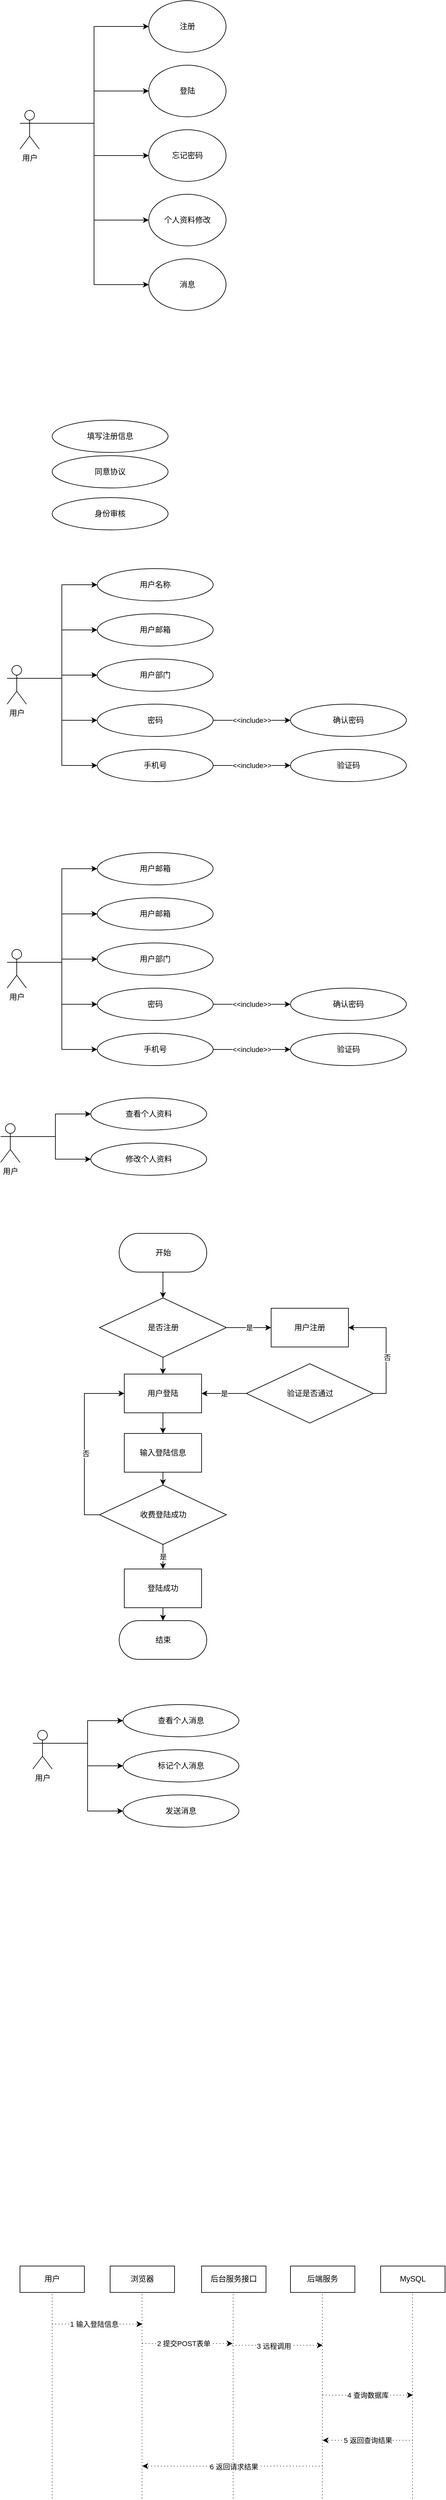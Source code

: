 <mxfile version="14.9.5" type="github">
  <diagram id="CorUk7HUXJxeiM6xlHDV" name="Page-1">
    <mxGraphModel dx="1422" dy="772" grid="1" gridSize="10" guides="1" tooltips="1" connect="1" arrows="1" fold="1" page="1" pageScale="1" pageWidth="827" pageHeight="1169" math="0" shadow="0">
      <root>
        <mxCell id="0" />
        <mxCell id="1" parent="0" />
        <mxCell id="OTtNzMurKzjWnPa9QM11-7" style="edgeStyle=orthogonalEdgeStyle;rounded=0;orthogonalLoop=1;jettySize=auto;html=1;exitX=1;exitY=0.333;exitDx=0;exitDy=0;exitPerimeter=0;entryX=0;entryY=0.5;entryDx=0;entryDy=0;" parent="1" source="OTtNzMurKzjWnPa9QM11-1" target="OTtNzMurKzjWnPa9QM11-2" edge="1">
          <mxGeometry relative="1" as="geometry" />
        </mxCell>
        <mxCell id="OTtNzMurKzjWnPa9QM11-8" style="edgeStyle=orthogonalEdgeStyle;rounded=0;orthogonalLoop=1;jettySize=auto;html=1;exitX=1;exitY=0.333;exitDx=0;exitDy=0;exitPerimeter=0;entryX=0;entryY=0.5;entryDx=0;entryDy=0;" parent="1" source="OTtNzMurKzjWnPa9QM11-1" target="OTtNzMurKzjWnPa9QM11-3" edge="1">
          <mxGeometry relative="1" as="geometry" />
        </mxCell>
        <mxCell id="OTtNzMurKzjWnPa9QM11-9" style="edgeStyle=orthogonalEdgeStyle;rounded=0;orthogonalLoop=1;jettySize=auto;html=1;exitX=1;exitY=0.333;exitDx=0;exitDy=0;exitPerimeter=0;entryX=0;entryY=0.5;entryDx=0;entryDy=0;" parent="1" source="OTtNzMurKzjWnPa9QM11-1" target="OTtNzMurKzjWnPa9QM11-4" edge="1">
          <mxGeometry relative="1" as="geometry" />
        </mxCell>
        <mxCell id="OTtNzMurKzjWnPa9QM11-11" style="edgeStyle=orthogonalEdgeStyle;rounded=0;orthogonalLoop=1;jettySize=auto;html=1;exitX=1;exitY=0.333;exitDx=0;exitDy=0;exitPerimeter=0;entryX=0;entryY=0.5;entryDx=0;entryDy=0;" parent="1" source="OTtNzMurKzjWnPa9QM11-1" target="OTtNzMurKzjWnPa9QM11-5" edge="1">
          <mxGeometry relative="1" as="geometry" />
        </mxCell>
        <mxCell id="Vjkjc_S4CCkmekgS_joY-2" style="edgeStyle=orthogonalEdgeStyle;rounded=0;orthogonalLoop=1;jettySize=auto;html=1;exitX=1;exitY=0.333;exitDx=0;exitDy=0;exitPerimeter=0;entryX=0;entryY=0.5;entryDx=0;entryDy=0;" parent="1" source="OTtNzMurKzjWnPa9QM11-1" target="Vjkjc_S4CCkmekgS_joY-1" edge="1">
          <mxGeometry relative="1" as="geometry" />
        </mxCell>
        <mxCell id="OTtNzMurKzjWnPa9QM11-1" value="用户" style="shape=umlActor;verticalLabelPosition=bottom;verticalAlign=top;html=1;outlineConnect=0;" parent="1" vertex="1">
          <mxGeometry x="80" y="380" width="30" height="60" as="geometry" />
        </mxCell>
        <mxCell id="OTtNzMurKzjWnPa9QM11-2" value="注册" style="ellipse;whiteSpace=wrap;html=1;" parent="1" vertex="1">
          <mxGeometry x="280" y="210" width="120" height="80" as="geometry" />
        </mxCell>
        <mxCell id="OTtNzMurKzjWnPa9QM11-3" value="登陆" style="ellipse;whiteSpace=wrap;html=1;" parent="1" vertex="1">
          <mxGeometry x="280" y="310" width="120" height="80" as="geometry" />
        </mxCell>
        <mxCell id="OTtNzMurKzjWnPa9QM11-4" value="忘记密码" style="ellipse;whiteSpace=wrap;html=1;" parent="1" vertex="1">
          <mxGeometry x="280" y="410" width="120" height="80" as="geometry" />
        </mxCell>
        <mxCell id="OTtNzMurKzjWnPa9QM11-5" value="个人资料修改" style="ellipse;whiteSpace=wrap;html=1;" parent="1" vertex="1">
          <mxGeometry x="280" y="510" width="120" height="80" as="geometry" />
        </mxCell>
        <mxCell id="OTtNzMurKzjWnPa9QM11-40" style="edgeStyle=orthogonalEdgeStyle;rounded=0;orthogonalLoop=1;jettySize=auto;html=1;exitX=1;exitY=0.333;exitDx=0;exitDy=0;exitPerimeter=0;entryX=0;entryY=0.5;entryDx=0;entryDy=0;" parent="1" source="OTtNzMurKzjWnPa9QM11-22" target="OTtNzMurKzjWnPa9QM11-31" edge="1">
          <mxGeometry relative="1" as="geometry" />
        </mxCell>
        <mxCell id="OTtNzMurKzjWnPa9QM11-41" style="edgeStyle=orthogonalEdgeStyle;rounded=0;orthogonalLoop=1;jettySize=auto;html=1;exitX=1;exitY=0.333;exitDx=0;exitDy=0;exitPerimeter=0;entryX=0;entryY=0.5;entryDx=0;entryDy=0;" parent="1" source="OTtNzMurKzjWnPa9QM11-22" target="OTtNzMurKzjWnPa9QM11-32" edge="1">
          <mxGeometry relative="1" as="geometry" />
        </mxCell>
        <mxCell id="OTtNzMurKzjWnPa9QM11-42" style="edgeStyle=orthogonalEdgeStyle;rounded=0;orthogonalLoop=1;jettySize=auto;html=1;exitX=1;exitY=0.333;exitDx=0;exitDy=0;exitPerimeter=0;entryX=0;entryY=0.5;entryDx=0;entryDy=0;" parent="1" source="OTtNzMurKzjWnPa9QM11-22" target="OTtNzMurKzjWnPa9QM11-33" edge="1">
          <mxGeometry relative="1" as="geometry" />
        </mxCell>
        <mxCell id="OTtNzMurKzjWnPa9QM11-43" style="edgeStyle=orthogonalEdgeStyle;rounded=0;orthogonalLoop=1;jettySize=auto;html=1;exitX=1;exitY=0.333;exitDx=0;exitDy=0;exitPerimeter=0;entryX=0;entryY=0.5;entryDx=0;entryDy=0;" parent="1" source="OTtNzMurKzjWnPa9QM11-22" target="OTtNzMurKzjWnPa9QM11-36" edge="1">
          <mxGeometry relative="1" as="geometry" />
        </mxCell>
        <mxCell id="OTtNzMurKzjWnPa9QM11-44" style="edgeStyle=orthogonalEdgeStyle;rounded=0;orthogonalLoop=1;jettySize=auto;html=1;exitX=1;exitY=0.333;exitDx=0;exitDy=0;exitPerimeter=0;entryX=0;entryY=0.5;entryDx=0;entryDy=0;" parent="1" source="OTtNzMurKzjWnPa9QM11-22" target="OTtNzMurKzjWnPa9QM11-34" edge="1">
          <mxGeometry relative="1" as="geometry" />
        </mxCell>
        <mxCell id="OTtNzMurKzjWnPa9QM11-22" value="用户" style="shape=umlActor;verticalLabelPosition=bottom;verticalAlign=top;html=1;outlineConnect=0;" parent="1" vertex="1">
          <mxGeometry x="60" y="1240" width="30" height="60" as="geometry" />
        </mxCell>
        <mxCell id="OTtNzMurKzjWnPa9QM11-31" value="用户名称" style="ellipse;whiteSpace=wrap;html=1;" parent="1" vertex="1">
          <mxGeometry x="200" y="1090" width="180" height="50" as="geometry" />
        </mxCell>
        <mxCell id="OTtNzMurKzjWnPa9QM11-32" value="用户邮箱" style="ellipse;whiteSpace=wrap;html=1;" parent="1" vertex="1">
          <mxGeometry x="200" y="1160" width="180" height="50" as="geometry" />
        </mxCell>
        <mxCell id="OTtNzMurKzjWnPa9QM11-33" value="用户部门" style="ellipse;whiteSpace=wrap;html=1;" parent="1" vertex="1">
          <mxGeometry x="200" y="1230" width="180" height="50" as="geometry" />
        </mxCell>
        <mxCell id="OTtNzMurKzjWnPa9QM11-34" value="手机号" style="ellipse;whiteSpace=wrap;html=1;" parent="1" vertex="1">
          <mxGeometry x="200" y="1370" width="180" height="50" as="geometry" />
        </mxCell>
        <mxCell id="OTtNzMurKzjWnPa9QM11-35" value="验证码" style="ellipse;whiteSpace=wrap;html=1;" parent="1" vertex="1">
          <mxGeometry x="500" y="1370" width="180" height="50" as="geometry" />
        </mxCell>
        <mxCell id="OTtNzMurKzjWnPa9QM11-38" value="&amp;lt;&amp;lt;include&amp;gt;&amp;gt;" style="edgeStyle=orthogonalEdgeStyle;rounded=0;orthogonalLoop=1;jettySize=auto;html=1;exitX=1;exitY=0.5;exitDx=0;exitDy=0;entryX=0;entryY=0.5;entryDx=0;entryDy=0;" parent="1" source="OTtNzMurKzjWnPa9QM11-36" target="OTtNzMurKzjWnPa9QM11-37" edge="1">
          <mxGeometry relative="1" as="geometry">
            <Array as="points">
              <mxPoint x="410" y="1325" />
              <mxPoint x="410" y="1325" />
            </Array>
          </mxGeometry>
        </mxCell>
        <mxCell id="OTtNzMurKzjWnPa9QM11-36" value="密码" style="ellipse;whiteSpace=wrap;html=1;" parent="1" vertex="1">
          <mxGeometry x="200" y="1300" width="180" height="50" as="geometry" />
        </mxCell>
        <mxCell id="OTtNzMurKzjWnPa9QM11-37" value="确认密码" style="ellipse;whiteSpace=wrap;html=1;" parent="1" vertex="1">
          <mxGeometry x="500" y="1300" width="180" height="50" as="geometry" />
        </mxCell>
        <mxCell id="OTtNzMurKzjWnPa9QM11-39" value="&amp;lt;&amp;lt;include&amp;gt;&amp;gt;" style="edgeStyle=orthogonalEdgeStyle;rounded=0;orthogonalLoop=1;jettySize=auto;html=1;exitX=1;exitY=0.5;exitDx=0;exitDy=0;entryX=0;entryY=0.5;entryDx=0;entryDy=0;" parent="1" source="OTtNzMurKzjWnPa9QM11-34" target="OTtNzMurKzjWnPa9QM11-35" edge="1">
          <mxGeometry relative="1" as="geometry">
            <mxPoint x="390" y="1335" as="sourcePoint" />
            <mxPoint x="540" y="1335" as="targetPoint" />
            <Array as="points">
              <mxPoint x="490" y="1395" />
              <mxPoint x="490" y="1395" />
            </Array>
          </mxGeometry>
        </mxCell>
        <mxCell id="OTtNzMurKzjWnPa9QM11-45" value="填写注册信息" style="ellipse;whiteSpace=wrap;html=1;" parent="1" vertex="1">
          <mxGeometry x="130" y="860" width="180" height="50" as="geometry" />
        </mxCell>
        <mxCell id="OTtNzMurKzjWnPa9QM11-46" value="同意协议" style="ellipse;whiteSpace=wrap;html=1;" parent="1" vertex="1">
          <mxGeometry x="130" y="915" width="180" height="50" as="geometry" />
        </mxCell>
        <mxCell id="OTtNzMurKzjWnPa9QM11-47" value="身份审核" style="ellipse;whiteSpace=wrap;html=1;" parent="1" vertex="1">
          <mxGeometry x="130" y="980" width="180" height="50" as="geometry" />
        </mxCell>
        <mxCell id="OTtNzMurKzjWnPa9QM11-48" style="edgeStyle=orthogonalEdgeStyle;rounded=0;orthogonalLoop=1;jettySize=auto;html=1;exitX=1;exitY=0.333;exitDx=0;exitDy=0;exitPerimeter=0;entryX=0;entryY=0.5;entryDx=0;entryDy=0;" parent="1" source="OTtNzMurKzjWnPa9QM11-53" target="OTtNzMurKzjWnPa9QM11-54" edge="1">
          <mxGeometry relative="1" as="geometry" />
        </mxCell>
        <mxCell id="OTtNzMurKzjWnPa9QM11-49" style="edgeStyle=orthogonalEdgeStyle;rounded=0;orthogonalLoop=1;jettySize=auto;html=1;exitX=1;exitY=0.333;exitDx=0;exitDy=0;exitPerimeter=0;entryX=0;entryY=0.5;entryDx=0;entryDy=0;" parent="1" source="OTtNzMurKzjWnPa9QM11-53" target="OTtNzMurKzjWnPa9QM11-55" edge="1">
          <mxGeometry relative="1" as="geometry" />
        </mxCell>
        <mxCell id="OTtNzMurKzjWnPa9QM11-50" style="edgeStyle=orthogonalEdgeStyle;rounded=0;orthogonalLoop=1;jettySize=auto;html=1;exitX=1;exitY=0.333;exitDx=0;exitDy=0;exitPerimeter=0;entryX=0;entryY=0.5;entryDx=0;entryDy=0;" parent="1" source="OTtNzMurKzjWnPa9QM11-53" target="OTtNzMurKzjWnPa9QM11-56" edge="1">
          <mxGeometry relative="1" as="geometry" />
        </mxCell>
        <mxCell id="OTtNzMurKzjWnPa9QM11-51" style="edgeStyle=orthogonalEdgeStyle;rounded=0;orthogonalLoop=1;jettySize=auto;html=1;exitX=1;exitY=0.333;exitDx=0;exitDy=0;exitPerimeter=0;entryX=0;entryY=0.5;entryDx=0;entryDy=0;" parent="1" source="OTtNzMurKzjWnPa9QM11-53" target="OTtNzMurKzjWnPa9QM11-60" edge="1">
          <mxGeometry relative="1" as="geometry" />
        </mxCell>
        <mxCell id="OTtNzMurKzjWnPa9QM11-52" style="edgeStyle=orthogonalEdgeStyle;rounded=0;orthogonalLoop=1;jettySize=auto;html=1;exitX=1;exitY=0.333;exitDx=0;exitDy=0;exitPerimeter=0;entryX=0;entryY=0.5;entryDx=0;entryDy=0;" parent="1" source="OTtNzMurKzjWnPa9QM11-53" target="OTtNzMurKzjWnPa9QM11-57" edge="1">
          <mxGeometry relative="1" as="geometry" />
        </mxCell>
        <mxCell id="OTtNzMurKzjWnPa9QM11-53" value="用户" style="shape=umlActor;verticalLabelPosition=bottom;verticalAlign=top;html=1;outlineConnect=0;" parent="1" vertex="1">
          <mxGeometry x="60" y="1680" width="30" height="60" as="geometry" />
        </mxCell>
        <mxCell id="OTtNzMurKzjWnPa9QM11-54" value="用户邮箱" style="ellipse;whiteSpace=wrap;html=1;" parent="1" vertex="1">
          <mxGeometry x="200" y="1530" width="180" height="50" as="geometry" />
        </mxCell>
        <mxCell id="OTtNzMurKzjWnPa9QM11-55" value="用户邮箱" style="ellipse;whiteSpace=wrap;html=1;" parent="1" vertex="1">
          <mxGeometry x="200" y="1600" width="180" height="50" as="geometry" />
        </mxCell>
        <mxCell id="OTtNzMurKzjWnPa9QM11-56" value="用户部门" style="ellipse;whiteSpace=wrap;html=1;" parent="1" vertex="1">
          <mxGeometry x="200" y="1670" width="180" height="50" as="geometry" />
        </mxCell>
        <mxCell id="OTtNzMurKzjWnPa9QM11-57" value="手机号" style="ellipse;whiteSpace=wrap;html=1;" parent="1" vertex="1">
          <mxGeometry x="200" y="1810" width="180" height="50" as="geometry" />
        </mxCell>
        <mxCell id="OTtNzMurKzjWnPa9QM11-58" value="验证码" style="ellipse;whiteSpace=wrap;html=1;" parent="1" vertex="1">
          <mxGeometry x="500" y="1810" width="180" height="50" as="geometry" />
        </mxCell>
        <mxCell id="OTtNzMurKzjWnPa9QM11-59" value="&amp;lt;&amp;lt;include&amp;gt;&amp;gt;" style="edgeStyle=orthogonalEdgeStyle;rounded=0;orthogonalLoop=1;jettySize=auto;html=1;exitX=1;exitY=0.5;exitDx=0;exitDy=0;entryX=0;entryY=0.5;entryDx=0;entryDy=0;" parent="1" source="OTtNzMurKzjWnPa9QM11-60" target="OTtNzMurKzjWnPa9QM11-61" edge="1">
          <mxGeometry relative="1" as="geometry">
            <Array as="points">
              <mxPoint x="410" y="1765" />
              <mxPoint x="410" y="1765" />
            </Array>
          </mxGeometry>
        </mxCell>
        <mxCell id="OTtNzMurKzjWnPa9QM11-60" value="密码" style="ellipse;whiteSpace=wrap;html=1;" parent="1" vertex="1">
          <mxGeometry x="200" y="1740" width="180" height="50" as="geometry" />
        </mxCell>
        <mxCell id="OTtNzMurKzjWnPa9QM11-61" value="确认密码" style="ellipse;whiteSpace=wrap;html=1;" parent="1" vertex="1">
          <mxGeometry x="500" y="1740" width="180" height="50" as="geometry" />
        </mxCell>
        <mxCell id="OTtNzMurKzjWnPa9QM11-62" value="&amp;lt;&amp;lt;include&amp;gt;&amp;gt;" style="edgeStyle=orthogonalEdgeStyle;rounded=0;orthogonalLoop=1;jettySize=auto;html=1;exitX=1;exitY=0.5;exitDx=0;exitDy=0;entryX=0;entryY=0.5;entryDx=0;entryDy=0;" parent="1" source="OTtNzMurKzjWnPa9QM11-57" target="OTtNzMurKzjWnPa9QM11-58" edge="1">
          <mxGeometry relative="1" as="geometry">
            <mxPoint x="390" y="1775" as="sourcePoint" />
            <mxPoint x="540" y="1775" as="targetPoint" />
            <Array as="points">
              <mxPoint x="490" y="1835" />
              <mxPoint x="490" y="1835" />
            </Array>
          </mxGeometry>
        </mxCell>
        <mxCell id="OTtNzMurKzjWnPa9QM11-63" style="edgeStyle=orthogonalEdgeStyle;rounded=0;orthogonalLoop=1;jettySize=auto;html=1;exitX=1;exitY=0.333;exitDx=0;exitDy=0;exitPerimeter=0;entryX=0;entryY=0.5;entryDx=0;entryDy=0;" parent="1" source="OTtNzMurKzjWnPa9QM11-68" target="OTtNzMurKzjWnPa9QM11-69" edge="1">
          <mxGeometry relative="1" as="geometry" />
        </mxCell>
        <mxCell id="OTtNzMurKzjWnPa9QM11-64" style="edgeStyle=orthogonalEdgeStyle;rounded=0;orthogonalLoop=1;jettySize=auto;html=1;exitX=1;exitY=0.333;exitDx=0;exitDy=0;exitPerimeter=0;entryX=0;entryY=0.5;entryDx=0;entryDy=0;" parent="1" source="OTtNzMurKzjWnPa9QM11-68" target="OTtNzMurKzjWnPa9QM11-70" edge="1">
          <mxGeometry relative="1" as="geometry" />
        </mxCell>
        <mxCell id="OTtNzMurKzjWnPa9QM11-68" value="用户" style="shape=umlActor;verticalLabelPosition=bottom;verticalAlign=top;html=1;outlineConnect=0;" parent="1" vertex="1">
          <mxGeometry x="50" y="1950" width="30" height="60" as="geometry" />
        </mxCell>
        <mxCell id="OTtNzMurKzjWnPa9QM11-69" value="查看个人资料" style="ellipse;whiteSpace=wrap;html=1;" parent="1" vertex="1">
          <mxGeometry x="190" y="1910" width="180" height="50" as="geometry" />
        </mxCell>
        <mxCell id="OTtNzMurKzjWnPa9QM11-70" value="修改个人资料" style="ellipse;whiteSpace=wrap;html=1;" parent="1" vertex="1">
          <mxGeometry x="190" y="1980" width="180" height="50" as="geometry" />
        </mxCell>
        <mxCell id="OTtNzMurKzjWnPa9QM11-82" style="edgeStyle=orthogonalEdgeStyle;rounded=0;orthogonalLoop=1;jettySize=auto;html=1;" parent="1" source="OTtNzMurKzjWnPa9QM11-79" target="OTtNzMurKzjWnPa9QM11-81" edge="1">
          <mxGeometry relative="1" as="geometry" />
        </mxCell>
        <mxCell id="OTtNzMurKzjWnPa9QM11-79" value="开始" style="html=1;dashed=0;whitespace=wrap;shape=mxgraph.dfd.start" parent="1" vertex="1">
          <mxGeometry x="234" y="2120" width="136" height="60" as="geometry" />
        </mxCell>
        <mxCell id="OTtNzMurKzjWnPa9QM11-80" value="结束" style="html=1;dashed=0;whitespace=wrap;shape=mxgraph.dfd.start" parent="1" vertex="1">
          <mxGeometry x="234" y="2720" width="136" height="60" as="geometry" />
        </mxCell>
        <mxCell id="OTtNzMurKzjWnPa9QM11-88" value="是" style="edgeStyle=orthogonalEdgeStyle;rounded=0;orthogonalLoop=1;jettySize=auto;html=1;exitX=1;exitY=0.5;exitDx=0;exitDy=0;entryX=0;entryY=0.5;entryDx=0;entryDy=0;" parent="1" source="OTtNzMurKzjWnPa9QM11-81" target="OTtNzMurKzjWnPa9QM11-83" edge="1">
          <mxGeometry relative="1" as="geometry" />
        </mxCell>
        <mxCell id="OTtNzMurKzjWnPa9QM11-90" value="" style="edgeStyle=orthogonalEdgeStyle;rounded=0;orthogonalLoop=1;jettySize=auto;html=1;" parent="1" source="OTtNzMurKzjWnPa9QM11-81" target="OTtNzMurKzjWnPa9QM11-84" edge="1">
          <mxGeometry relative="1" as="geometry" />
        </mxCell>
        <mxCell id="OTtNzMurKzjWnPa9QM11-81" value="是否注册" style="rhombus;whiteSpace=wrap;html=1;" parent="1" vertex="1">
          <mxGeometry x="203.5" y="2220" width="197" height="92" as="geometry" />
        </mxCell>
        <mxCell id="OTtNzMurKzjWnPa9QM11-83" value="用户注册" style="rounded=0;whiteSpace=wrap;html=1;" parent="1" vertex="1">
          <mxGeometry x="470" y="2236" width="120" height="60" as="geometry" />
        </mxCell>
        <mxCell id="OTtNzMurKzjWnPa9QM11-95" style="edgeStyle=orthogonalEdgeStyle;rounded=0;orthogonalLoop=1;jettySize=auto;html=1;entryX=0.5;entryY=0;entryDx=0;entryDy=0;" parent="1" source="OTtNzMurKzjWnPa9QM11-84" target="OTtNzMurKzjWnPa9QM11-91" edge="1">
          <mxGeometry relative="1" as="geometry" />
        </mxCell>
        <mxCell id="OTtNzMurKzjWnPa9QM11-84" value="用户登陆" style="rounded=0;whiteSpace=wrap;html=1;" parent="1" vertex="1">
          <mxGeometry x="242" y="2338" width="120" height="60" as="geometry" />
        </mxCell>
        <mxCell id="OTtNzMurKzjWnPa9QM11-86" style="edgeStyle=orthogonalEdgeStyle;rounded=0;orthogonalLoop=1;jettySize=auto;html=1;exitX=1;exitY=0.5;exitDx=0;exitDy=0;entryX=1;entryY=0.5;entryDx=0;entryDy=0;" parent="1" source="OTtNzMurKzjWnPa9QM11-85" target="OTtNzMurKzjWnPa9QM11-83" edge="1">
          <mxGeometry relative="1" as="geometry" />
        </mxCell>
        <mxCell id="OTtNzMurKzjWnPa9QM11-87" value="否" style="edgeLabel;html=1;align=center;verticalAlign=middle;resizable=0;points=[];" parent="OTtNzMurKzjWnPa9QM11-86" vertex="1" connectable="0">
          <mxGeometry x="0.13" relative="1" as="geometry">
            <mxPoint x="1" y="26" as="offset" />
          </mxGeometry>
        </mxCell>
        <mxCell id="OTtNzMurKzjWnPa9QM11-89" value="是" style="edgeStyle=orthogonalEdgeStyle;rounded=0;orthogonalLoop=1;jettySize=auto;html=1;" parent="1" source="OTtNzMurKzjWnPa9QM11-85" target="OTtNzMurKzjWnPa9QM11-84" edge="1">
          <mxGeometry relative="1" as="geometry" />
        </mxCell>
        <mxCell id="OTtNzMurKzjWnPa9QM11-85" value="验证是否通过" style="rhombus;whiteSpace=wrap;html=1;" parent="1" vertex="1">
          <mxGeometry x="431.5" y="2322" width="197" height="92" as="geometry" />
        </mxCell>
        <mxCell id="OTtNzMurKzjWnPa9QM11-97" value="" style="edgeStyle=orthogonalEdgeStyle;rounded=0;orthogonalLoop=1;jettySize=auto;html=1;" parent="1" source="OTtNzMurKzjWnPa9QM11-91" target="OTtNzMurKzjWnPa9QM11-92" edge="1">
          <mxGeometry relative="1" as="geometry" />
        </mxCell>
        <mxCell id="OTtNzMurKzjWnPa9QM11-91" value="输入登陆信息" style="rounded=0;whiteSpace=wrap;html=1;" parent="1" vertex="1">
          <mxGeometry x="242" y="2430" width="120" height="60" as="geometry" />
        </mxCell>
        <mxCell id="OTtNzMurKzjWnPa9QM11-98" value="是" style="edgeStyle=orthogonalEdgeStyle;rounded=0;orthogonalLoop=1;jettySize=auto;html=1;" parent="1" source="OTtNzMurKzjWnPa9QM11-92" target="OTtNzMurKzjWnPa9QM11-96" edge="1">
          <mxGeometry relative="1" as="geometry" />
        </mxCell>
        <mxCell id="OTtNzMurKzjWnPa9QM11-100" style="edgeStyle=orthogonalEdgeStyle;rounded=0;orthogonalLoop=1;jettySize=auto;html=1;exitX=0;exitY=0.5;exitDx=0;exitDy=0;entryX=0;entryY=0.5;entryDx=0;entryDy=0;" parent="1" source="OTtNzMurKzjWnPa9QM11-92" target="OTtNzMurKzjWnPa9QM11-84" edge="1">
          <mxGeometry relative="1" as="geometry">
            <Array as="points">
              <mxPoint x="180" y="2556" />
              <mxPoint x="180" y="2368" />
            </Array>
          </mxGeometry>
        </mxCell>
        <mxCell id="OTtNzMurKzjWnPa9QM11-101" value="否" style="edgeLabel;html=1;align=center;verticalAlign=middle;resizable=0;points=[];" parent="OTtNzMurKzjWnPa9QM11-100" vertex="1" connectable="0">
          <mxGeometry x="0.088" y="-1" relative="1" as="geometry">
            <mxPoint x="1" y="30" as="offset" />
          </mxGeometry>
        </mxCell>
        <mxCell id="OTtNzMurKzjWnPa9QM11-92" value="收费登陆成功" style="rhombus;whiteSpace=wrap;html=1;" parent="1" vertex="1">
          <mxGeometry x="203.5" y="2510" width="197" height="92" as="geometry" />
        </mxCell>
        <mxCell id="OTtNzMurKzjWnPa9QM11-99" value="" style="edgeStyle=orthogonalEdgeStyle;rounded=0;orthogonalLoop=1;jettySize=auto;html=1;" parent="1" source="OTtNzMurKzjWnPa9QM11-96" target="OTtNzMurKzjWnPa9QM11-80" edge="1">
          <mxGeometry relative="1" as="geometry" />
        </mxCell>
        <mxCell id="OTtNzMurKzjWnPa9QM11-96" value="登陆成功" style="rounded=0;whiteSpace=wrap;html=1;" parent="1" vertex="1">
          <mxGeometry x="242" y="2640" width="120" height="60" as="geometry" />
        </mxCell>
        <mxCell id="Vjkjc_S4CCkmekgS_joY-1" value="消息" style="ellipse;whiteSpace=wrap;html=1;" parent="1" vertex="1">
          <mxGeometry x="280" y="610" width="120" height="80" as="geometry" />
        </mxCell>
        <mxCell id="Vjkjc_S4CCkmekgS_joY-3" style="edgeStyle=orthogonalEdgeStyle;rounded=0;orthogonalLoop=1;jettySize=auto;html=1;exitX=1;exitY=0.333;exitDx=0;exitDy=0;exitPerimeter=0;entryX=0;entryY=0.5;entryDx=0;entryDy=0;" parent="1" source="Vjkjc_S4CCkmekgS_joY-5" target="Vjkjc_S4CCkmekgS_joY-6" edge="1">
          <mxGeometry relative="1" as="geometry" />
        </mxCell>
        <mxCell id="Vjkjc_S4CCkmekgS_joY-4" style="edgeStyle=orthogonalEdgeStyle;rounded=0;orthogonalLoop=1;jettySize=auto;html=1;exitX=1;exitY=0.333;exitDx=0;exitDy=0;exitPerimeter=0;entryX=0;entryY=0.5;entryDx=0;entryDy=0;" parent="1" source="Vjkjc_S4CCkmekgS_joY-5" target="Vjkjc_S4CCkmekgS_joY-7" edge="1">
          <mxGeometry relative="1" as="geometry" />
        </mxCell>
        <mxCell id="Vjkjc_S4CCkmekgS_joY-9" style="edgeStyle=orthogonalEdgeStyle;rounded=0;orthogonalLoop=1;jettySize=auto;html=1;exitX=1;exitY=0.333;exitDx=0;exitDy=0;exitPerimeter=0;entryX=0;entryY=0.5;entryDx=0;entryDy=0;" parent="1" source="Vjkjc_S4CCkmekgS_joY-5" target="Vjkjc_S4CCkmekgS_joY-8" edge="1">
          <mxGeometry relative="1" as="geometry" />
        </mxCell>
        <mxCell id="Vjkjc_S4CCkmekgS_joY-5" value="用户" style="shape=umlActor;verticalLabelPosition=bottom;verticalAlign=top;html=1;outlineConnect=0;" parent="1" vertex="1">
          <mxGeometry x="100" y="2890" width="30" height="60" as="geometry" />
        </mxCell>
        <mxCell id="Vjkjc_S4CCkmekgS_joY-6" value="查看个人消息" style="ellipse;whiteSpace=wrap;html=1;" parent="1" vertex="1">
          <mxGeometry x="240" y="2850" width="180" height="50" as="geometry" />
        </mxCell>
        <mxCell id="Vjkjc_S4CCkmekgS_joY-7" value="标记个人消息" style="ellipse;whiteSpace=wrap;html=1;" parent="1" vertex="1">
          <mxGeometry x="240" y="2920" width="180" height="50" as="geometry" />
        </mxCell>
        <mxCell id="Vjkjc_S4CCkmekgS_joY-8" value="发送消息" style="ellipse;whiteSpace=wrap;html=1;" parent="1" vertex="1">
          <mxGeometry x="240" y="2990" width="180" height="50" as="geometry" />
        </mxCell>
        <mxCell id="xR4aeix9GzGSa69tNz9Z-36" value="" style="endArrow=none;dashed=1;html=1;dashPattern=1 4;entryX=0.5;entryY=1;entryDx=0;entryDy=0;" edge="1" parent="1">
          <mxGeometry width="50" height="50" relative="1" as="geometry">
            <mxPoint x="130" y="4080" as="sourcePoint" />
            <mxPoint x="130" y="3760" as="targetPoint" />
          </mxGeometry>
        </mxCell>
        <mxCell id="xR4aeix9GzGSa69tNz9Z-37" value="" style="endArrow=classic;html=1;dashed=1;dashPattern=1 4;" edge="1" parent="1">
          <mxGeometry width="50" height="50" relative="1" as="geometry">
            <mxPoint x="130" y="3810" as="sourcePoint" />
            <mxPoint x="270" y="3810" as="targetPoint" />
          </mxGeometry>
        </mxCell>
        <mxCell id="xR4aeix9GzGSa69tNz9Z-38" value="1 输入登陆信息" style="edgeLabel;html=1;align=center;verticalAlign=middle;resizable=0;points=[];" vertex="1" connectable="0" parent="xR4aeix9GzGSa69tNz9Z-37">
          <mxGeometry x="-0.077" relative="1" as="geometry">
            <mxPoint as="offset" />
          </mxGeometry>
        </mxCell>
        <mxCell id="xR4aeix9GzGSa69tNz9Z-39" value="" style="group" vertex="1" connectable="0" parent="1">
          <mxGeometry x="220" y="3720" width="100" height="360" as="geometry" />
        </mxCell>
        <mxCell id="xR4aeix9GzGSa69tNz9Z-40" value="浏览器" style="rounded=0;whiteSpace=wrap;html=1;" vertex="1" parent="xR4aeix9GzGSa69tNz9Z-39">
          <mxGeometry width="100" height="40.909" as="geometry" />
        </mxCell>
        <mxCell id="xR4aeix9GzGSa69tNz9Z-41" value="" style="endArrow=none;dashed=1;html=1;dashPattern=1 4;entryX=0.5;entryY=1;entryDx=0;entryDy=0;" edge="1" parent="xR4aeix9GzGSa69tNz9Z-39">
          <mxGeometry width="50" height="50" relative="1" as="geometry">
            <mxPoint x="49.5" y="360" as="sourcePoint" />
            <mxPoint x="49.5" y="40.909" as="targetPoint" />
          </mxGeometry>
        </mxCell>
        <mxCell id="xR4aeix9GzGSa69tNz9Z-42" value="" style="group" vertex="1" connectable="0" parent="1">
          <mxGeometry x="362" y="3720" width="100" height="360" as="geometry" />
        </mxCell>
        <mxCell id="xR4aeix9GzGSa69tNz9Z-43" value="后台服务接口" style="rounded=0;whiteSpace=wrap;html=1;" vertex="1" parent="xR4aeix9GzGSa69tNz9Z-42">
          <mxGeometry width="100" height="40.909" as="geometry" />
        </mxCell>
        <mxCell id="xR4aeix9GzGSa69tNz9Z-44" value="" style="endArrow=none;dashed=1;html=1;dashPattern=1 4;entryX=0.5;entryY=1;entryDx=0;entryDy=0;" edge="1" parent="xR4aeix9GzGSa69tNz9Z-42">
          <mxGeometry width="50" height="50" relative="1" as="geometry">
            <mxPoint x="49" y="360" as="sourcePoint" />
            <mxPoint x="49" y="40.909" as="targetPoint" />
          </mxGeometry>
        </mxCell>
        <mxCell id="xR4aeix9GzGSa69tNz9Z-45" value="" style="endArrow=classic;html=1;dashed=1;dashPattern=1 4;" edge="1" parent="xR4aeix9GzGSa69tNz9Z-42">
          <mxGeometry width="50" height="50" relative="1" as="geometry">
            <mxPoint x="48" y="122.727" as="sourcePoint" />
            <mxPoint x="188" y="122.727" as="targetPoint" />
          </mxGeometry>
        </mxCell>
        <mxCell id="xR4aeix9GzGSa69tNz9Z-46" value="3 远程调用" style="edgeLabel;html=1;align=center;verticalAlign=middle;resizable=0;points=[];" vertex="1" connectable="0" parent="xR4aeix9GzGSa69tNz9Z-45">
          <mxGeometry x="-0.086" y="-1" relative="1" as="geometry">
            <mxPoint as="offset" />
          </mxGeometry>
        </mxCell>
        <mxCell id="xR4aeix9GzGSa69tNz9Z-47" value="" style="group" vertex="1" connectable="0" parent="1">
          <mxGeometry x="500" y="3720" width="100" height="360" as="geometry" />
        </mxCell>
        <mxCell id="xR4aeix9GzGSa69tNz9Z-48" value="后端服务" style="rounded=0;whiteSpace=wrap;html=1;" vertex="1" parent="xR4aeix9GzGSa69tNz9Z-47">
          <mxGeometry width="100" height="40.909" as="geometry" />
        </mxCell>
        <mxCell id="xR4aeix9GzGSa69tNz9Z-49" value="" style="endArrow=none;dashed=1;html=1;dashPattern=1 4;entryX=0.5;entryY=1;entryDx=0;entryDy=0;" edge="1" parent="xR4aeix9GzGSa69tNz9Z-47">
          <mxGeometry width="50" height="50" relative="1" as="geometry">
            <mxPoint x="49.5" y="360" as="sourcePoint" />
            <mxPoint x="49.5" y="40.909" as="targetPoint" />
          </mxGeometry>
        </mxCell>
        <mxCell id="xR4aeix9GzGSa69tNz9Z-50" value="" style="group" vertex="1" connectable="0" parent="1">
          <mxGeometry x="640" y="3720" width="100" height="360" as="geometry" />
        </mxCell>
        <mxCell id="xR4aeix9GzGSa69tNz9Z-51" value="MySQL" style="rounded=0;whiteSpace=wrap;html=1;" vertex="1" parent="xR4aeix9GzGSa69tNz9Z-50">
          <mxGeometry width="100" height="40.909" as="geometry" />
        </mxCell>
        <mxCell id="xR4aeix9GzGSa69tNz9Z-52" value="" style="endArrow=none;dashed=1;html=1;dashPattern=1 4;entryX=0.5;entryY=1;entryDx=0;entryDy=0;" edge="1" parent="xR4aeix9GzGSa69tNz9Z-50">
          <mxGeometry width="50" height="50" relative="1" as="geometry">
            <mxPoint x="49.5" y="360" as="sourcePoint" />
            <mxPoint x="49.5" y="40.909" as="targetPoint" />
          </mxGeometry>
        </mxCell>
        <mxCell id="xR4aeix9GzGSa69tNz9Z-53" value="" style="endArrow=classic;html=1;dashed=1;dashPattern=1 4;" edge="1" parent="1">
          <mxGeometry width="50" height="50" relative="1" as="geometry">
            <mxPoint x="270" y="3840" as="sourcePoint" />
            <mxPoint x="410" y="3840" as="targetPoint" />
          </mxGeometry>
        </mxCell>
        <mxCell id="xR4aeix9GzGSa69tNz9Z-54" value="2 提交POST表单" style="edgeLabel;html=1;align=center;verticalAlign=middle;resizable=0;points=[];" vertex="1" connectable="0" parent="xR4aeix9GzGSa69tNz9Z-53">
          <mxGeometry x="-0.339" y="-3" relative="1" as="geometry">
            <mxPoint x="17" y="-3" as="offset" />
          </mxGeometry>
        </mxCell>
        <mxCell id="xR4aeix9GzGSa69tNz9Z-55" value="4 查询数据库" style="endArrow=classic;html=1;dashed=1;dashPattern=1 4;" edge="1" parent="1">
          <mxGeometry width="50" height="50" relative="1" as="geometry">
            <mxPoint x="550" y="3920" as="sourcePoint" />
            <mxPoint x="690" y="3920" as="targetPoint" />
          </mxGeometry>
        </mxCell>
        <mxCell id="xR4aeix9GzGSa69tNz9Z-56" value="5 返回查询结果" style="endArrow=classic;html=1;dashed=1;dashPattern=1 4;" edge="1" parent="1">
          <mxGeometry width="50" height="50" relative="1" as="geometry">
            <mxPoint x="690" y="3990" as="sourcePoint" />
            <mxPoint x="550" y="3990" as="targetPoint" />
          </mxGeometry>
        </mxCell>
        <mxCell id="xR4aeix9GzGSa69tNz9Z-57" value="" style="endArrow=classic;html=1;dashed=1;dashPattern=1 4;" edge="1" parent="1">
          <mxGeometry width="50" height="50" relative="1" as="geometry">
            <mxPoint x="550" y="4030" as="sourcePoint" />
            <mxPoint x="270" y="4030" as="targetPoint" />
          </mxGeometry>
        </mxCell>
        <mxCell id="xR4aeix9GzGSa69tNz9Z-58" value="6 返回请求结果" style="edgeLabel;html=1;align=center;verticalAlign=middle;resizable=0;points=[];" vertex="1" connectable="0" parent="xR4aeix9GzGSa69tNz9Z-57">
          <mxGeometry x="0.15" y="1" relative="1" as="geometry">
            <mxPoint x="23" as="offset" />
          </mxGeometry>
        </mxCell>
        <mxCell id="xR4aeix9GzGSa69tNz9Z-62" value="用户" style="rounded=0;whiteSpace=wrap;html=1;" vertex="1" parent="1">
          <mxGeometry x="80" y="3720" width="100" height="40.909" as="geometry" />
        </mxCell>
      </root>
    </mxGraphModel>
  </diagram>
</mxfile>
